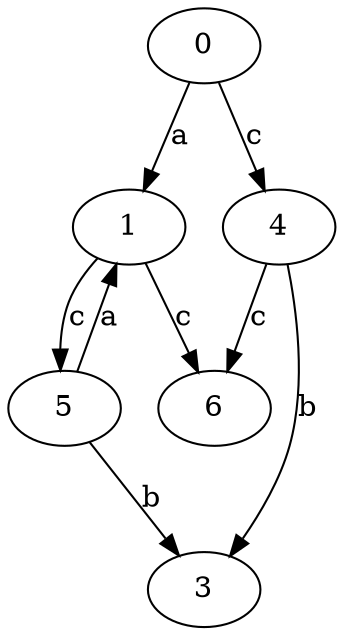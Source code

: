strict digraph  {
0;
1;
3;
4;
5;
6;
0 -> 1  [label=a];
0 -> 4  [label=c];
1 -> 5  [label=c];
1 -> 6  [label=c];
4 -> 3  [label=b];
4 -> 6  [label=c];
5 -> 1  [label=a];
5 -> 3  [label=b];
}

